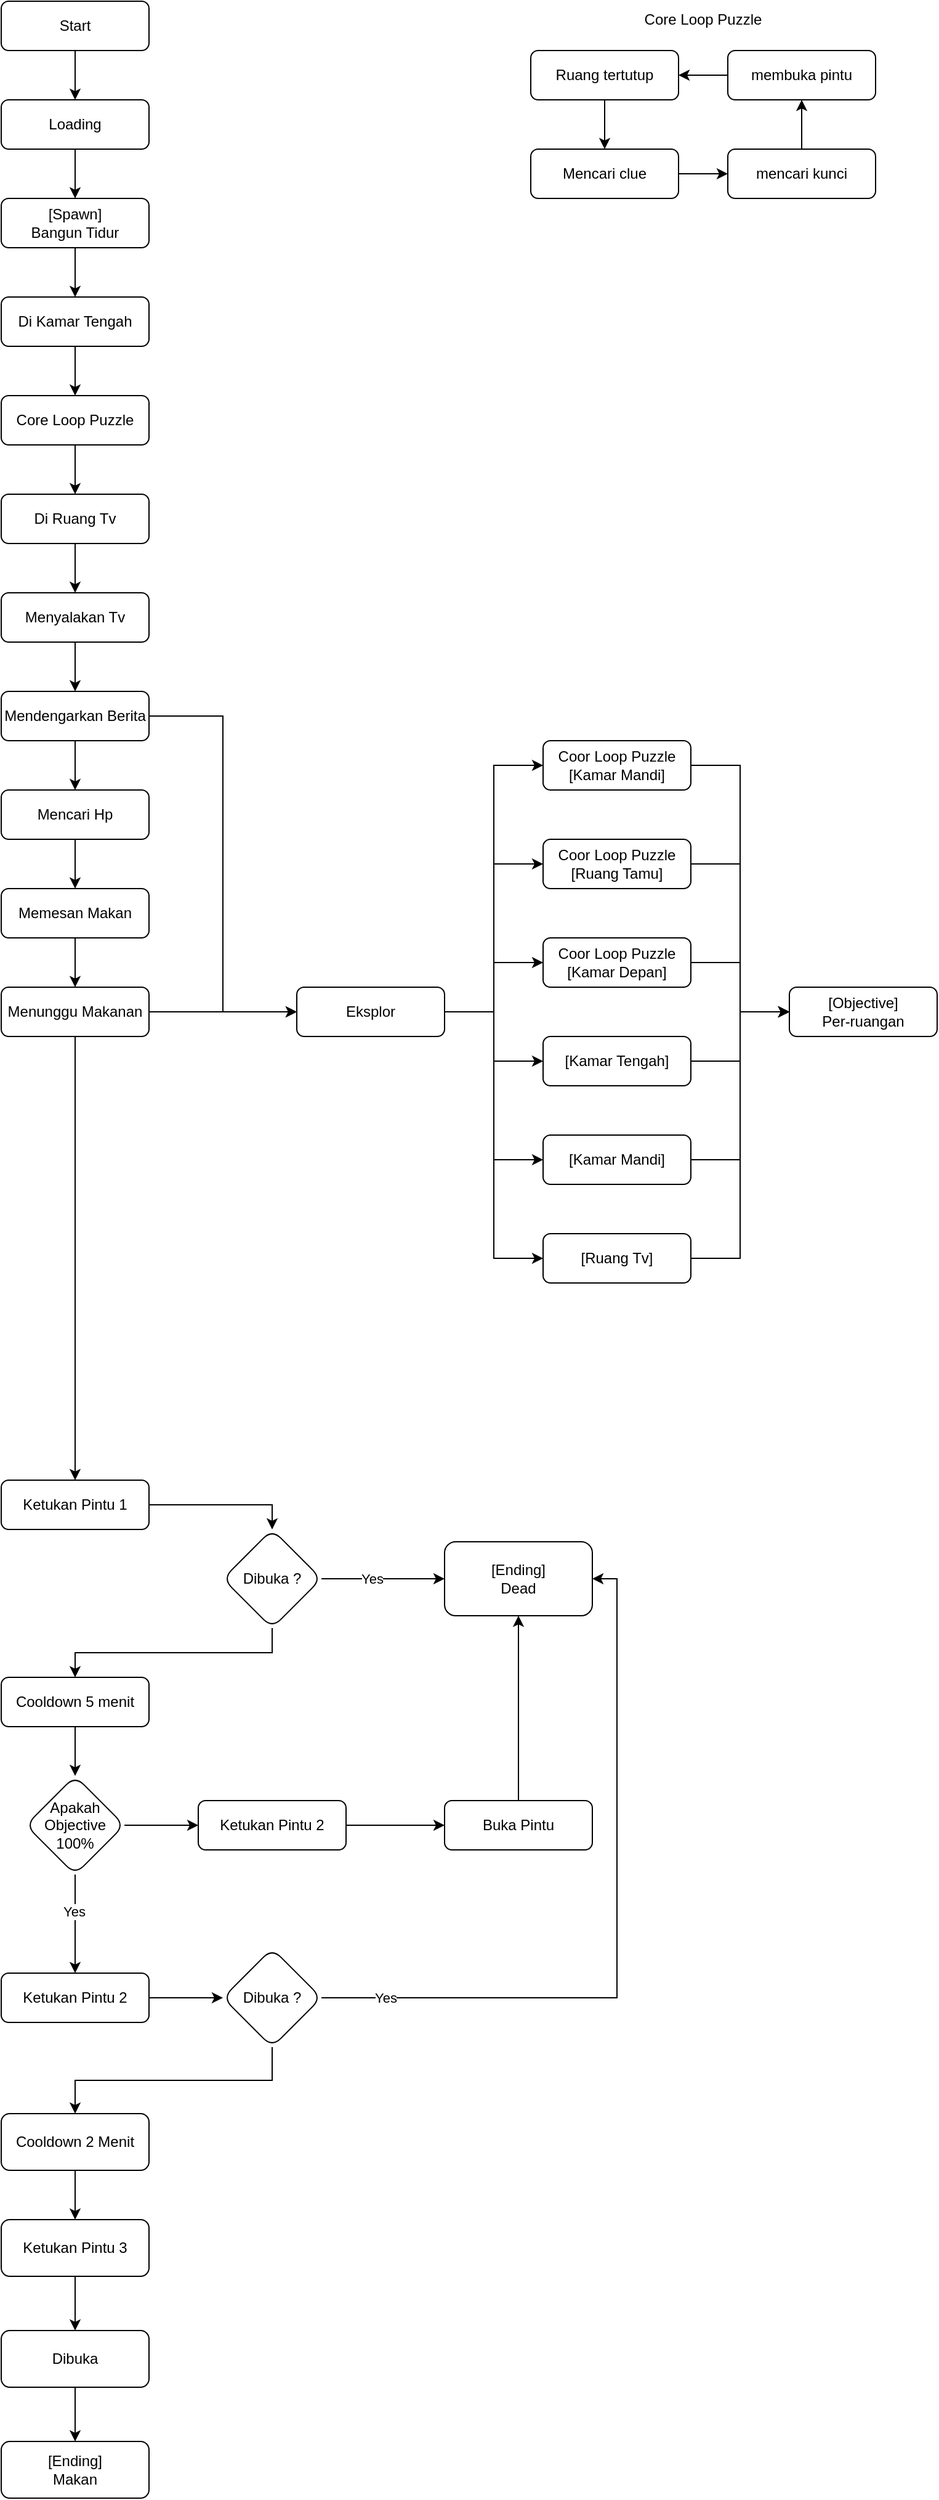 <mxfile version="21.6.7" type="github">
  <diagram id="C5RBs43oDa-KdzZeNtuy" name="Page-1">
    <mxGraphModel dx="2002" dy="1013" grid="1" gridSize="10" guides="1" tooltips="1" connect="1" arrows="1" fold="1" page="1" pageScale="1" pageWidth="827" pageHeight="1169" math="0" shadow="0">
      <root>
        <mxCell id="WIyWlLk6GJQsqaUBKTNV-0" />
        <mxCell id="WIyWlLk6GJQsqaUBKTNV-1" parent="WIyWlLk6GJQsqaUBKTNV-0" />
        <mxCell id="tjQyPLUZTU_H-51XyJgd-3" value="" style="edgeStyle=orthogonalEdgeStyle;rounded=0;orthogonalLoop=1;jettySize=auto;html=1;" edge="1" parent="WIyWlLk6GJQsqaUBKTNV-1" source="WIyWlLk6GJQsqaUBKTNV-3" target="tjQyPLUZTU_H-51XyJgd-2">
          <mxGeometry relative="1" as="geometry" />
        </mxCell>
        <mxCell id="WIyWlLk6GJQsqaUBKTNV-3" value="Start" style="rounded=1;whiteSpace=wrap;html=1;fontSize=12;glass=0;strokeWidth=1;shadow=0;" parent="WIyWlLk6GJQsqaUBKTNV-1" vertex="1">
          <mxGeometry x="40" y="40" width="120" height="40" as="geometry" />
        </mxCell>
        <mxCell id="tjQyPLUZTU_H-51XyJgd-5" value="" style="edgeStyle=orthogonalEdgeStyle;rounded=0;orthogonalLoop=1;jettySize=auto;html=1;" edge="1" parent="WIyWlLk6GJQsqaUBKTNV-1" source="tjQyPLUZTU_H-51XyJgd-2" target="tjQyPLUZTU_H-51XyJgd-4">
          <mxGeometry relative="1" as="geometry" />
        </mxCell>
        <mxCell id="tjQyPLUZTU_H-51XyJgd-2" value="Loading" style="rounded=1;whiteSpace=wrap;html=1;fontSize=12;glass=0;strokeWidth=1;shadow=0;" vertex="1" parent="WIyWlLk6GJQsqaUBKTNV-1">
          <mxGeometry x="40" y="120" width="120" height="40" as="geometry" />
        </mxCell>
        <mxCell id="tjQyPLUZTU_H-51XyJgd-90" value="" style="edgeStyle=orthogonalEdgeStyle;rounded=0;orthogonalLoop=1;jettySize=auto;html=1;" edge="1" parent="WIyWlLk6GJQsqaUBKTNV-1" source="tjQyPLUZTU_H-51XyJgd-4" target="tjQyPLUZTU_H-51XyJgd-89">
          <mxGeometry relative="1" as="geometry" />
        </mxCell>
        <mxCell id="tjQyPLUZTU_H-51XyJgd-4" value="[Spawn]&lt;br&gt;Bangun Tidur" style="rounded=1;whiteSpace=wrap;html=1;fontSize=12;glass=0;strokeWidth=1;shadow=0;" vertex="1" parent="WIyWlLk6GJQsqaUBKTNV-1">
          <mxGeometry x="40" y="200" width="120" height="40" as="geometry" />
        </mxCell>
        <mxCell id="tjQyPLUZTU_H-51XyJgd-41" value="[Objective]&lt;br&gt;Per-ruangan" style="rounded=1;whiteSpace=wrap;html=1;fontSize=12;glass=0;strokeWidth=1;shadow=0;" vertex="1" parent="WIyWlLk6GJQsqaUBKTNV-1">
          <mxGeometry x="680" y="840" width="120" height="40" as="geometry" />
        </mxCell>
        <mxCell id="tjQyPLUZTU_H-51XyJgd-53" value="" style="edgeStyle=orthogonalEdgeStyle;rounded=0;orthogonalLoop=1;jettySize=auto;html=1;" edge="1" parent="WIyWlLk6GJQsqaUBKTNV-1" source="tjQyPLUZTU_H-51XyJgd-50" target="tjQyPLUZTU_H-51XyJgd-52">
          <mxGeometry relative="1" as="geometry" />
        </mxCell>
        <mxCell id="tjQyPLUZTU_H-51XyJgd-50" value="Mencari clue" style="rounded=1;whiteSpace=wrap;html=1;fontSize=12;glass=0;strokeWidth=1;shadow=0;" vertex="1" parent="WIyWlLk6GJQsqaUBKTNV-1">
          <mxGeometry x="470" y="160" width="120" height="40" as="geometry" />
        </mxCell>
        <mxCell id="tjQyPLUZTU_H-51XyJgd-55" value="" style="edgeStyle=orthogonalEdgeStyle;rounded=0;orthogonalLoop=1;jettySize=auto;html=1;" edge="1" parent="WIyWlLk6GJQsqaUBKTNV-1" source="tjQyPLUZTU_H-51XyJgd-52" target="tjQyPLUZTU_H-51XyJgd-54">
          <mxGeometry relative="1" as="geometry" />
        </mxCell>
        <mxCell id="tjQyPLUZTU_H-51XyJgd-52" value="mencari kunci" style="rounded=1;whiteSpace=wrap;html=1;fontSize=12;glass=0;strokeWidth=1;shadow=0;" vertex="1" parent="WIyWlLk6GJQsqaUBKTNV-1">
          <mxGeometry x="630" y="160" width="120" height="40" as="geometry" />
        </mxCell>
        <mxCell id="tjQyPLUZTU_H-51XyJgd-81" value="" style="edgeStyle=orthogonalEdgeStyle;rounded=0;orthogonalLoop=1;jettySize=auto;html=1;" edge="1" parent="WIyWlLk6GJQsqaUBKTNV-1" source="tjQyPLUZTU_H-51XyJgd-54" target="tjQyPLUZTU_H-51XyJgd-80">
          <mxGeometry relative="1" as="geometry" />
        </mxCell>
        <mxCell id="tjQyPLUZTU_H-51XyJgd-54" value="membuka pintu" style="rounded=1;whiteSpace=wrap;html=1;fontSize=12;glass=0;strokeWidth=1;shadow=0;" vertex="1" parent="WIyWlLk6GJQsqaUBKTNV-1">
          <mxGeometry x="630" y="80" width="120" height="40" as="geometry" />
        </mxCell>
        <mxCell id="tjQyPLUZTU_H-51XyJgd-82" value="" style="edgeStyle=orthogonalEdgeStyle;rounded=0;orthogonalLoop=1;jettySize=auto;html=1;" edge="1" parent="WIyWlLk6GJQsqaUBKTNV-1" source="tjQyPLUZTU_H-51XyJgd-80" target="tjQyPLUZTU_H-51XyJgd-50">
          <mxGeometry relative="1" as="geometry" />
        </mxCell>
        <mxCell id="tjQyPLUZTU_H-51XyJgd-80" value="Ruang tertutup" style="rounded=1;whiteSpace=wrap;html=1;fontSize=12;glass=0;strokeWidth=1;shadow=0;" vertex="1" parent="WIyWlLk6GJQsqaUBKTNV-1">
          <mxGeometry x="470" y="80" width="120" height="40" as="geometry" />
        </mxCell>
        <mxCell id="tjQyPLUZTU_H-51XyJgd-88" value="Core Loop Puzzle" style="text;html=1;strokeColor=none;fillColor=none;align=center;verticalAlign=middle;whiteSpace=wrap;rounded=0;" vertex="1" parent="WIyWlLk6GJQsqaUBKTNV-1">
          <mxGeometry x="470" y="40" width="280" height="30" as="geometry" />
        </mxCell>
        <mxCell id="tjQyPLUZTU_H-51XyJgd-92" value="" style="edgeStyle=orthogonalEdgeStyle;rounded=0;orthogonalLoop=1;jettySize=auto;html=1;" edge="1" parent="WIyWlLk6GJQsqaUBKTNV-1" source="tjQyPLUZTU_H-51XyJgd-89" target="tjQyPLUZTU_H-51XyJgd-91">
          <mxGeometry relative="1" as="geometry" />
        </mxCell>
        <mxCell id="tjQyPLUZTU_H-51XyJgd-89" value="Di Kamar Tengah" style="rounded=1;whiteSpace=wrap;html=1;fontSize=12;glass=0;strokeWidth=1;shadow=0;" vertex="1" parent="WIyWlLk6GJQsqaUBKTNV-1">
          <mxGeometry x="40" y="280" width="120" height="40" as="geometry" />
        </mxCell>
        <mxCell id="tjQyPLUZTU_H-51XyJgd-94" value="" style="edgeStyle=orthogonalEdgeStyle;rounded=0;orthogonalLoop=1;jettySize=auto;html=1;" edge="1" parent="WIyWlLk6GJQsqaUBKTNV-1" source="tjQyPLUZTU_H-51XyJgd-91" target="tjQyPLUZTU_H-51XyJgd-93">
          <mxGeometry relative="1" as="geometry" />
        </mxCell>
        <mxCell id="tjQyPLUZTU_H-51XyJgd-91" value="Core Loop Puzzle" style="rounded=1;whiteSpace=wrap;html=1;fontSize=12;glass=0;strokeWidth=1;shadow=0;" vertex="1" parent="WIyWlLk6GJQsqaUBKTNV-1">
          <mxGeometry x="40" y="360" width="120" height="40" as="geometry" />
        </mxCell>
        <mxCell id="tjQyPLUZTU_H-51XyJgd-96" value="" style="edgeStyle=orthogonalEdgeStyle;rounded=0;orthogonalLoop=1;jettySize=auto;html=1;" edge="1" parent="WIyWlLk6GJQsqaUBKTNV-1" source="tjQyPLUZTU_H-51XyJgd-93" target="tjQyPLUZTU_H-51XyJgd-95">
          <mxGeometry relative="1" as="geometry" />
        </mxCell>
        <mxCell id="tjQyPLUZTU_H-51XyJgd-93" value="Di Ruang Tv" style="rounded=1;whiteSpace=wrap;html=1;fontSize=12;glass=0;strokeWidth=1;shadow=0;" vertex="1" parent="WIyWlLk6GJQsqaUBKTNV-1">
          <mxGeometry x="40" y="440" width="120" height="40" as="geometry" />
        </mxCell>
        <mxCell id="tjQyPLUZTU_H-51XyJgd-98" value="" style="edgeStyle=orthogonalEdgeStyle;rounded=0;orthogonalLoop=1;jettySize=auto;html=1;" edge="1" parent="WIyWlLk6GJQsqaUBKTNV-1" source="tjQyPLUZTU_H-51XyJgd-95" target="tjQyPLUZTU_H-51XyJgd-97">
          <mxGeometry relative="1" as="geometry" />
        </mxCell>
        <mxCell id="tjQyPLUZTU_H-51XyJgd-95" value="Menyalakan Tv" style="rounded=1;whiteSpace=wrap;html=1;fontSize=12;glass=0;strokeWidth=1;shadow=0;" vertex="1" parent="WIyWlLk6GJQsqaUBKTNV-1">
          <mxGeometry x="40" y="520" width="120" height="40" as="geometry" />
        </mxCell>
        <mxCell id="tjQyPLUZTU_H-51XyJgd-129" value="" style="edgeStyle=orthogonalEdgeStyle;rounded=0;orthogonalLoop=1;jettySize=auto;html=1;" edge="1" parent="WIyWlLk6GJQsqaUBKTNV-1" source="tjQyPLUZTU_H-51XyJgd-97" target="tjQyPLUZTU_H-51XyJgd-128">
          <mxGeometry relative="1" as="geometry" />
        </mxCell>
        <mxCell id="tjQyPLUZTU_H-51XyJgd-148" style="edgeStyle=orthogonalEdgeStyle;rounded=0;orthogonalLoop=1;jettySize=auto;html=1;exitX=1;exitY=0.5;exitDx=0;exitDy=0;entryX=0;entryY=0.5;entryDx=0;entryDy=0;" edge="1" parent="WIyWlLk6GJQsqaUBKTNV-1" source="tjQyPLUZTU_H-51XyJgd-97" target="tjQyPLUZTU_H-51XyJgd-134">
          <mxGeometry relative="1" as="geometry" />
        </mxCell>
        <mxCell id="tjQyPLUZTU_H-51XyJgd-97" value="Mendengarkan Berita" style="rounded=1;whiteSpace=wrap;html=1;fontSize=12;glass=0;strokeWidth=1;shadow=0;" vertex="1" parent="WIyWlLk6GJQsqaUBKTNV-1">
          <mxGeometry x="40" y="600" width="120" height="40" as="geometry" />
        </mxCell>
        <mxCell id="tjQyPLUZTU_H-51XyJgd-142" style="edgeStyle=orthogonalEdgeStyle;rounded=0;orthogonalLoop=1;jettySize=auto;html=1;exitX=1;exitY=0.5;exitDx=0;exitDy=0;entryX=0;entryY=0.5;entryDx=0;entryDy=0;" edge="1" parent="WIyWlLk6GJQsqaUBKTNV-1" source="tjQyPLUZTU_H-51XyJgd-99" target="tjQyPLUZTU_H-51XyJgd-41">
          <mxGeometry relative="1" as="geometry" />
        </mxCell>
        <mxCell id="tjQyPLUZTU_H-51XyJgd-99" value="Coor Loop Puzzle&lt;br&gt;[Kamar Mandi]" style="rounded=1;whiteSpace=wrap;html=1;fontSize=12;glass=0;strokeWidth=1;shadow=0;" vertex="1" parent="WIyWlLk6GJQsqaUBKTNV-1">
          <mxGeometry x="480" y="640" width="120" height="40" as="geometry" />
        </mxCell>
        <mxCell id="tjQyPLUZTU_H-51XyJgd-143" style="edgeStyle=orthogonalEdgeStyle;rounded=0;orthogonalLoop=1;jettySize=auto;html=1;exitX=1;exitY=0.5;exitDx=0;exitDy=0;entryX=0;entryY=0.5;entryDx=0;entryDy=0;" edge="1" parent="WIyWlLk6GJQsqaUBKTNV-1" source="tjQyPLUZTU_H-51XyJgd-100" target="tjQyPLUZTU_H-51XyJgd-41">
          <mxGeometry relative="1" as="geometry" />
        </mxCell>
        <mxCell id="tjQyPLUZTU_H-51XyJgd-100" value="Coor Loop Puzzle&lt;br&gt;[Ruang Tamu]" style="rounded=1;whiteSpace=wrap;html=1;fontSize=12;glass=0;strokeWidth=1;shadow=0;" vertex="1" parent="WIyWlLk6GJQsqaUBKTNV-1">
          <mxGeometry x="480" y="720" width="120" height="40" as="geometry" />
        </mxCell>
        <mxCell id="tjQyPLUZTU_H-51XyJgd-144" style="edgeStyle=orthogonalEdgeStyle;rounded=0;orthogonalLoop=1;jettySize=auto;html=1;exitX=1;exitY=0.5;exitDx=0;exitDy=0;entryX=0;entryY=0.5;entryDx=0;entryDy=0;" edge="1" parent="WIyWlLk6GJQsqaUBKTNV-1" source="tjQyPLUZTU_H-51XyJgd-101" target="tjQyPLUZTU_H-51XyJgd-41">
          <mxGeometry relative="1" as="geometry" />
        </mxCell>
        <mxCell id="tjQyPLUZTU_H-51XyJgd-101" value="Coor Loop Puzzle&lt;br&gt;[Kamar Depan]" style="rounded=1;whiteSpace=wrap;html=1;fontSize=12;glass=0;strokeWidth=1;shadow=0;" vertex="1" parent="WIyWlLk6GJQsqaUBKTNV-1">
          <mxGeometry x="480" y="800" width="120" height="40" as="geometry" />
        </mxCell>
        <mxCell id="tjQyPLUZTU_H-51XyJgd-145" style="edgeStyle=orthogonalEdgeStyle;rounded=0;orthogonalLoop=1;jettySize=auto;html=1;exitX=1;exitY=0.5;exitDx=0;exitDy=0;entryX=0;entryY=0.5;entryDx=0;entryDy=0;" edge="1" parent="WIyWlLk6GJQsqaUBKTNV-1" source="tjQyPLUZTU_H-51XyJgd-107" target="tjQyPLUZTU_H-51XyJgd-41">
          <mxGeometry relative="1" as="geometry" />
        </mxCell>
        <mxCell id="tjQyPLUZTU_H-51XyJgd-107" value="[Kamar Tengah]" style="rounded=1;whiteSpace=wrap;html=1;fontSize=12;glass=0;strokeWidth=1;shadow=0;" vertex="1" parent="WIyWlLk6GJQsqaUBKTNV-1">
          <mxGeometry x="480" y="880" width="120" height="40" as="geometry" />
        </mxCell>
        <mxCell id="tjQyPLUZTU_H-51XyJgd-146" style="edgeStyle=orthogonalEdgeStyle;rounded=0;orthogonalLoop=1;jettySize=auto;html=1;exitX=1;exitY=0.5;exitDx=0;exitDy=0;entryX=0;entryY=0.5;entryDx=0;entryDy=0;" edge="1" parent="WIyWlLk6GJQsqaUBKTNV-1" source="tjQyPLUZTU_H-51XyJgd-108" target="tjQyPLUZTU_H-51XyJgd-41">
          <mxGeometry relative="1" as="geometry" />
        </mxCell>
        <mxCell id="tjQyPLUZTU_H-51XyJgd-108" value="[Kamar Mandi]" style="rounded=1;whiteSpace=wrap;html=1;fontSize=12;glass=0;strokeWidth=1;shadow=0;" vertex="1" parent="WIyWlLk6GJQsqaUBKTNV-1">
          <mxGeometry x="480" y="960" width="120" height="40" as="geometry" />
        </mxCell>
        <mxCell id="tjQyPLUZTU_H-51XyJgd-147" style="edgeStyle=orthogonalEdgeStyle;rounded=0;orthogonalLoop=1;jettySize=auto;html=1;exitX=1;exitY=0.5;exitDx=0;exitDy=0;entryX=0;entryY=0.5;entryDx=0;entryDy=0;" edge="1" parent="WIyWlLk6GJQsqaUBKTNV-1" source="tjQyPLUZTU_H-51XyJgd-109" target="tjQyPLUZTU_H-51XyJgd-41">
          <mxGeometry relative="1" as="geometry" />
        </mxCell>
        <mxCell id="tjQyPLUZTU_H-51XyJgd-109" value="[Ruang Tv]" style="rounded=1;whiteSpace=wrap;html=1;fontSize=12;glass=0;strokeWidth=1;shadow=0;" vertex="1" parent="WIyWlLk6GJQsqaUBKTNV-1">
          <mxGeometry x="480" y="1040" width="120" height="40" as="geometry" />
        </mxCell>
        <mxCell id="tjQyPLUZTU_H-51XyJgd-131" value="" style="edgeStyle=orthogonalEdgeStyle;rounded=0;orthogonalLoop=1;jettySize=auto;html=1;" edge="1" parent="WIyWlLk6GJQsqaUBKTNV-1" source="tjQyPLUZTU_H-51XyJgd-128" target="tjQyPLUZTU_H-51XyJgd-130">
          <mxGeometry relative="1" as="geometry" />
        </mxCell>
        <mxCell id="tjQyPLUZTU_H-51XyJgd-128" value="Mencari Hp" style="rounded=1;whiteSpace=wrap;html=1;fontSize=12;glass=0;strokeWidth=1;shadow=0;" vertex="1" parent="WIyWlLk6GJQsqaUBKTNV-1">
          <mxGeometry x="40" y="680" width="120" height="40" as="geometry" />
        </mxCell>
        <mxCell id="tjQyPLUZTU_H-51XyJgd-150" value="" style="edgeStyle=orthogonalEdgeStyle;rounded=0;orthogonalLoop=1;jettySize=auto;html=1;" edge="1" parent="WIyWlLk6GJQsqaUBKTNV-1" source="tjQyPLUZTU_H-51XyJgd-130" target="tjQyPLUZTU_H-51XyJgd-149">
          <mxGeometry relative="1" as="geometry" />
        </mxCell>
        <mxCell id="tjQyPLUZTU_H-51XyJgd-130" value="Memesan Makan" style="rounded=1;whiteSpace=wrap;html=1;fontSize=12;glass=0;strokeWidth=1;shadow=0;" vertex="1" parent="WIyWlLk6GJQsqaUBKTNV-1">
          <mxGeometry x="40" y="760" width="120" height="40" as="geometry" />
        </mxCell>
        <mxCell id="tjQyPLUZTU_H-51XyJgd-136" style="edgeStyle=orthogonalEdgeStyle;rounded=0;orthogonalLoop=1;jettySize=auto;html=1;exitX=1;exitY=0.5;exitDx=0;exitDy=0;entryX=0;entryY=0.5;entryDx=0;entryDy=0;" edge="1" parent="WIyWlLk6GJQsqaUBKTNV-1" source="tjQyPLUZTU_H-51XyJgd-134" target="tjQyPLUZTU_H-51XyJgd-99">
          <mxGeometry relative="1" as="geometry" />
        </mxCell>
        <mxCell id="tjQyPLUZTU_H-51XyJgd-137" style="edgeStyle=orthogonalEdgeStyle;rounded=0;orthogonalLoop=1;jettySize=auto;html=1;exitX=1;exitY=0.5;exitDx=0;exitDy=0;entryX=0;entryY=0.5;entryDx=0;entryDy=0;" edge="1" parent="WIyWlLk6GJQsqaUBKTNV-1" source="tjQyPLUZTU_H-51XyJgd-134" target="tjQyPLUZTU_H-51XyJgd-100">
          <mxGeometry relative="1" as="geometry" />
        </mxCell>
        <mxCell id="tjQyPLUZTU_H-51XyJgd-138" style="edgeStyle=orthogonalEdgeStyle;rounded=0;orthogonalLoop=1;jettySize=auto;html=1;exitX=1;exitY=0.5;exitDx=0;exitDy=0;entryX=0;entryY=0.5;entryDx=0;entryDy=0;" edge="1" parent="WIyWlLk6GJQsqaUBKTNV-1" source="tjQyPLUZTU_H-51XyJgd-134" target="tjQyPLUZTU_H-51XyJgd-101">
          <mxGeometry relative="1" as="geometry" />
        </mxCell>
        <mxCell id="tjQyPLUZTU_H-51XyJgd-139" style="edgeStyle=orthogonalEdgeStyle;rounded=0;orthogonalLoop=1;jettySize=auto;html=1;exitX=1;exitY=0.5;exitDx=0;exitDy=0;entryX=0;entryY=0.5;entryDx=0;entryDy=0;" edge="1" parent="WIyWlLk6GJQsqaUBKTNV-1" source="tjQyPLUZTU_H-51XyJgd-134" target="tjQyPLUZTU_H-51XyJgd-107">
          <mxGeometry relative="1" as="geometry" />
        </mxCell>
        <mxCell id="tjQyPLUZTU_H-51XyJgd-140" style="edgeStyle=orthogonalEdgeStyle;rounded=0;orthogonalLoop=1;jettySize=auto;html=1;exitX=1;exitY=0.5;exitDx=0;exitDy=0;entryX=0;entryY=0.5;entryDx=0;entryDy=0;" edge="1" parent="WIyWlLk6GJQsqaUBKTNV-1" source="tjQyPLUZTU_H-51XyJgd-134" target="tjQyPLUZTU_H-51XyJgd-108">
          <mxGeometry relative="1" as="geometry" />
        </mxCell>
        <mxCell id="tjQyPLUZTU_H-51XyJgd-141" style="edgeStyle=orthogonalEdgeStyle;rounded=0;orthogonalLoop=1;jettySize=auto;html=1;exitX=1;exitY=0.5;exitDx=0;exitDy=0;entryX=0;entryY=0.5;entryDx=0;entryDy=0;" edge="1" parent="WIyWlLk6GJQsqaUBKTNV-1" source="tjQyPLUZTU_H-51XyJgd-134" target="tjQyPLUZTU_H-51XyJgd-109">
          <mxGeometry relative="1" as="geometry" />
        </mxCell>
        <mxCell id="tjQyPLUZTU_H-51XyJgd-134" value="Eksplor" style="rounded=1;whiteSpace=wrap;html=1;fontSize=12;glass=0;strokeWidth=1;shadow=0;" vertex="1" parent="WIyWlLk6GJQsqaUBKTNV-1">
          <mxGeometry x="280" y="840" width="120" height="40" as="geometry" />
        </mxCell>
        <mxCell id="tjQyPLUZTU_H-51XyJgd-151" style="edgeStyle=orthogonalEdgeStyle;rounded=0;orthogonalLoop=1;jettySize=auto;html=1;exitX=1;exitY=0.5;exitDx=0;exitDy=0;entryX=0;entryY=0.5;entryDx=0;entryDy=0;" edge="1" parent="WIyWlLk6GJQsqaUBKTNV-1" source="tjQyPLUZTU_H-51XyJgd-149" target="tjQyPLUZTU_H-51XyJgd-134">
          <mxGeometry relative="1" as="geometry" />
        </mxCell>
        <mxCell id="tjQyPLUZTU_H-51XyJgd-153" value="" style="edgeStyle=orthogonalEdgeStyle;rounded=0;orthogonalLoop=1;jettySize=auto;html=1;" edge="1" parent="WIyWlLk6GJQsqaUBKTNV-1" source="tjQyPLUZTU_H-51XyJgd-149" target="tjQyPLUZTU_H-51XyJgd-152">
          <mxGeometry relative="1" as="geometry" />
        </mxCell>
        <mxCell id="tjQyPLUZTU_H-51XyJgd-149" value="Menunggu Makanan" style="rounded=1;whiteSpace=wrap;html=1;fontSize=12;glass=0;strokeWidth=1;shadow=0;" vertex="1" parent="WIyWlLk6GJQsqaUBKTNV-1">
          <mxGeometry x="40" y="840" width="120" height="40" as="geometry" />
        </mxCell>
        <mxCell id="tjQyPLUZTU_H-51XyJgd-159" style="edgeStyle=orthogonalEdgeStyle;rounded=0;orthogonalLoop=1;jettySize=auto;html=1;exitX=1;exitY=0.5;exitDx=0;exitDy=0;entryX=0.5;entryY=0;entryDx=0;entryDy=0;" edge="1" parent="WIyWlLk6GJQsqaUBKTNV-1" source="tjQyPLUZTU_H-51XyJgd-152" target="tjQyPLUZTU_H-51XyJgd-154">
          <mxGeometry relative="1" as="geometry" />
        </mxCell>
        <mxCell id="tjQyPLUZTU_H-51XyJgd-152" value="Ketukan Pintu 1" style="rounded=1;whiteSpace=wrap;html=1;fontSize=12;glass=0;strokeWidth=1;shadow=0;" vertex="1" parent="WIyWlLk6GJQsqaUBKTNV-1">
          <mxGeometry x="40" y="1240" width="120" height="40" as="geometry" />
        </mxCell>
        <mxCell id="tjQyPLUZTU_H-51XyJgd-161" style="edgeStyle=orthogonalEdgeStyle;rounded=0;orthogonalLoop=1;jettySize=auto;html=1;exitX=0.5;exitY=1;exitDx=0;exitDy=0;entryX=0.5;entryY=0;entryDx=0;entryDy=0;" edge="1" parent="WIyWlLk6GJQsqaUBKTNV-1" source="tjQyPLUZTU_H-51XyJgd-154" target="tjQyPLUZTU_H-51XyJgd-158">
          <mxGeometry relative="1" as="geometry" />
        </mxCell>
        <mxCell id="tjQyPLUZTU_H-51XyJgd-169" style="edgeStyle=orthogonalEdgeStyle;rounded=0;orthogonalLoop=1;jettySize=auto;html=1;exitX=1;exitY=0.5;exitDx=0;exitDy=0;entryX=0;entryY=0.5;entryDx=0;entryDy=0;" edge="1" parent="WIyWlLk6GJQsqaUBKTNV-1" source="tjQyPLUZTU_H-51XyJgd-154" target="tjQyPLUZTU_H-51XyJgd-156">
          <mxGeometry relative="1" as="geometry" />
        </mxCell>
        <mxCell id="tjQyPLUZTU_H-51XyJgd-170" value="Yes" style="edgeLabel;html=1;align=center;verticalAlign=middle;resizable=0;points=[];" vertex="1" connectable="0" parent="tjQyPLUZTU_H-51XyJgd-169">
          <mxGeometry x="-0.742" y="3" relative="1" as="geometry">
            <mxPoint x="28" y="3" as="offset" />
          </mxGeometry>
        </mxCell>
        <mxCell id="tjQyPLUZTU_H-51XyJgd-154" value="Dibuka ?" style="rhombus;whiteSpace=wrap;html=1;rounded=1;glass=0;strokeWidth=1;shadow=0;" vertex="1" parent="WIyWlLk6GJQsqaUBKTNV-1">
          <mxGeometry x="220" y="1280" width="80" height="80" as="geometry" />
        </mxCell>
        <mxCell id="tjQyPLUZTU_H-51XyJgd-156" value="[Ending]&lt;br&gt;Dead" style="whiteSpace=wrap;html=1;rounded=1;glass=0;strokeWidth=1;shadow=0;" vertex="1" parent="WIyWlLk6GJQsqaUBKTNV-1">
          <mxGeometry x="400" y="1290" width="120" height="60" as="geometry" />
        </mxCell>
        <mxCell id="tjQyPLUZTU_H-51XyJgd-182" value="" style="edgeStyle=orthogonalEdgeStyle;rounded=0;orthogonalLoop=1;jettySize=auto;html=1;" edge="1" parent="WIyWlLk6GJQsqaUBKTNV-1" source="tjQyPLUZTU_H-51XyJgd-158" target="tjQyPLUZTU_H-51XyJgd-179">
          <mxGeometry relative="1" as="geometry" />
        </mxCell>
        <mxCell id="tjQyPLUZTU_H-51XyJgd-158" value="Cooldown 5 menit" style="rounded=1;whiteSpace=wrap;html=1;fontSize=12;glass=0;strokeWidth=1;shadow=0;" vertex="1" parent="WIyWlLk6GJQsqaUBKTNV-1">
          <mxGeometry x="40" y="1400" width="120" height="40" as="geometry" />
        </mxCell>
        <mxCell id="tjQyPLUZTU_H-51XyJgd-192" value="" style="edgeStyle=orthogonalEdgeStyle;rounded=0;orthogonalLoop=1;jettySize=auto;html=1;" edge="1" parent="WIyWlLk6GJQsqaUBKTNV-1" source="tjQyPLUZTU_H-51XyJgd-163" target="tjQyPLUZTU_H-51XyJgd-191">
          <mxGeometry relative="1" as="geometry" />
        </mxCell>
        <mxCell id="tjQyPLUZTU_H-51XyJgd-163" value="Ketukan Pintu 2" style="rounded=1;whiteSpace=wrap;html=1;fontSize=12;glass=0;strokeWidth=1;shadow=0;" vertex="1" parent="WIyWlLk6GJQsqaUBKTNV-1">
          <mxGeometry x="40" y="1640" width="120" height="40" as="geometry" />
        </mxCell>
        <mxCell id="tjQyPLUZTU_H-51XyJgd-183" value="" style="edgeStyle=orthogonalEdgeStyle;rounded=0;orthogonalLoop=1;jettySize=auto;html=1;" edge="1" parent="WIyWlLk6GJQsqaUBKTNV-1" source="tjQyPLUZTU_H-51XyJgd-179" target="tjQyPLUZTU_H-51XyJgd-163">
          <mxGeometry relative="1" as="geometry" />
        </mxCell>
        <mxCell id="tjQyPLUZTU_H-51XyJgd-184" value="Yes" style="edgeLabel;html=1;align=center;verticalAlign=middle;resizable=0;points=[];" vertex="1" connectable="0" parent="tjQyPLUZTU_H-51XyJgd-183">
          <mxGeometry x="-0.25" y="-1" relative="1" as="geometry">
            <mxPoint as="offset" />
          </mxGeometry>
        </mxCell>
        <mxCell id="tjQyPLUZTU_H-51XyJgd-186" value="" style="edgeStyle=orthogonalEdgeStyle;rounded=0;orthogonalLoop=1;jettySize=auto;html=1;" edge="1" parent="WIyWlLk6GJQsqaUBKTNV-1" source="tjQyPLUZTU_H-51XyJgd-179" target="tjQyPLUZTU_H-51XyJgd-185">
          <mxGeometry relative="1" as="geometry" />
        </mxCell>
        <mxCell id="tjQyPLUZTU_H-51XyJgd-179" value="Apakah Objective 100%" style="rhombus;whiteSpace=wrap;html=1;rounded=1;glass=0;strokeWidth=1;shadow=0;" vertex="1" parent="WIyWlLk6GJQsqaUBKTNV-1">
          <mxGeometry x="60" y="1480" width="80" height="80" as="geometry" />
        </mxCell>
        <mxCell id="tjQyPLUZTU_H-51XyJgd-189" value="" style="edgeStyle=orthogonalEdgeStyle;rounded=0;orthogonalLoop=1;jettySize=auto;html=1;" edge="1" parent="WIyWlLk6GJQsqaUBKTNV-1" source="tjQyPLUZTU_H-51XyJgd-185" target="tjQyPLUZTU_H-51XyJgd-188">
          <mxGeometry relative="1" as="geometry" />
        </mxCell>
        <mxCell id="tjQyPLUZTU_H-51XyJgd-185" value="Ketukan Pintu 2" style="whiteSpace=wrap;html=1;rounded=1;glass=0;strokeWidth=1;shadow=0;" vertex="1" parent="WIyWlLk6GJQsqaUBKTNV-1">
          <mxGeometry x="200" y="1500" width="120" height="40" as="geometry" />
        </mxCell>
        <mxCell id="tjQyPLUZTU_H-51XyJgd-190" style="edgeStyle=orthogonalEdgeStyle;rounded=0;orthogonalLoop=1;jettySize=auto;html=1;exitX=0.5;exitY=0;exitDx=0;exitDy=0;entryX=0.5;entryY=1;entryDx=0;entryDy=0;" edge="1" parent="WIyWlLk6GJQsqaUBKTNV-1" source="tjQyPLUZTU_H-51XyJgd-188" target="tjQyPLUZTU_H-51XyJgd-156">
          <mxGeometry relative="1" as="geometry" />
        </mxCell>
        <mxCell id="tjQyPLUZTU_H-51XyJgd-188" value="Buka Pintu" style="whiteSpace=wrap;html=1;rounded=1;glass=0;strokeWidth=1;shadow=0;" vertex="1" parent="WIyWlLk6GJQsqaUBKTNV-1">
          <mxGeometry x="400" y="1500" width="120" height="40" as="geometry" />
        </mxCell>
        <mxCell id="tjQyPLUZTU_H-51XyJgd-193" style="edgeStyle=orthogonalEdgeStyle;rounded=0;orthogonalLoop=1;jettySize=auto;html=1;exitX=1;exitY=0.5;exitDx=0;exitDy=0;entryX=1;entryY=0.5;entryDx=0;entryDy=0;" edge="1" parent="WIyWlLk6GJQsqaUBKTNV-1" source="tjQyPLUZTU_H-51XyJgd-191" target="tjQyPLUZTU_H-51XyJgd-156">
          <mxGeometry relative="1" as="geometry" />
        </mxCell>
        <mxCell id="tjQyPLUZTU_H-51XyJgd-194" value="Yes" style="edgeLabel;html=1;align=center;verticalAlign=middle;resizable=0;points=[];" vertex="1" connectable="0" parent="tjQyPLUZTU_H-51XyJgd-193">
          <mxGeometry x="-0.828" relative="1" as="geometry">
            <mxPoint as="offset" />
          </mxGeometry>
        </mxCell>
        <mxCell id="tjQyPLUZTU_H-51XyJgd-197" style="edgeStyle=orthogonalEdgeStyle;rounded=0;orthogonalLoop=1;jettySize=auto;html=1;exitX=0.5;exitY=1;exitDx=0;exitDy=0;" edge="1" parent="WIyWlLk6GJQsqaUBKTNV-1" source="tjQyPLUZTU_H-51XyJgd-191" target="tjQyPLUZTU_H-51XyJgd-195">
          <mxGeometry relative="1" as="geometry" />
        </mxCell>
        <mxCell id="tjQyPLUZTU_H-51XyJgd-191" value="Dibuka ?" style="rhombus;whiteSpace=wrap;html=1;rounded=1;glass=0;strokeWidth=1;shadow=0;" vertex="1" parent="WIyWlLk6GJQsqaUBKTNV-1">
          <mxGeometry x="220" y="1620" width="80" height="80" as="geometry" />
        </mxCell>
        <mxCell id="tjQyPLUZTU_H-51XyJgd-199" value="" style="edgeStyle=orthogonalEdgeStyle;rounded=0;orthogonalLoop=1;jettySize=auto;html=1;" edge="1" parent="WIyWlLk6GJQsqaUBKTNV-1" source="tjQyPLUZTU_H-51XyJgd-195" target="tjQyPLUZTU_H-51XyJgd-198">
          <mxGeometry relative="1" as="geometry" />
        </mxCell>
        <mxCell id="tjQyPLUZTU_H-51XyJgd-195" value="Cooldown 2 Menit" style="whiteSpace=wrap;html=1;rounded=1;glass=0;strokeWidth=1;shadow=0;" vertex="1" parent="WIyWlLk6GJQsqaUBKTNV-1">
          <mxGeometry x="40" y="1754" width="120" height="46" as="geometry" />
        </mxCell>
        <mxCell id="tjQyPLUZTU_H-51XyJgd-201" value="" style="edgeStyle=orthogonalEdgeStyle;rounded=0;orthogonalLoop=1;jettySize=auto;html=1;" edge="1" parent="WIyWlLk6GJQsqaUBKTNV-1" source="tjQyPLUZTU_H-51XyJgd-198" target="tjQyPLUZTU_H-51XyJgd-200">
          <mxGeometry relative="1" as="geometry" />
        </mxCell>
        <mxCell id="tjQyPLUZTU_H-51XyJgd-198" value="Ketukan Pintu 3" style="whiteSpace=wrap;html=1;rounded=1;glass=0;strokeWidth=1;shadow=0;" vertex="1" parent="WIyWlLk6GJQsqaUBKTNV-1">
          <mxGeometry x="40" y="1840" width="120" height="46" as="geometry" />
        </mxCell>
        <mxCell id="tjQyPLUZTU_H-51XyJgd-203" value="" style="edgeStyle=orthogonalEdgeStyle;rounded=0;orthogonalLoop=1;jettySize=auto;html=1;" edge="1" parent="WIyWlLk6GJQsqaUBKTNV-1" source="tjQyPLUZTU_H-51XyJgd-200" target="tjQyPLUZTU_H-51XyJgd-202">
          <mxGeometry relative="1" as="geometry" />
        </mxCell>
        <mxCell id="tjQyPLUZTU_H-51XyJgd-200" value="Dibuka" style="whiteSpace=wrap;html=1;rounded=1;glass=0;strokeWidth=1;shadow=0;" vertex="1" parent="WIyWlLk6GJQsqaUBKTNV-1">
          <mxGeometry x="40" y="1930" width="120" height="46" as="geometry" />
        </mxCell>
        <mxCell id="tjQyPLUZTU_H-51XyJgd-202" value="[Ending]&lt;br&gt;Makan" style="whiteSpace=wrap;html=1;rounded=1;glass=0;strokeWidth=1;shadow=0;" vertex="1" parent="WIyWlLk6GJQsqaUBKTNV-1">
          <mxGeometry x="40" y="2020" width="120" height="46" as="geometry" />
        </mxCell>
      </root>
    </mxGraphModel>
  </diagram>
</mxfile>
